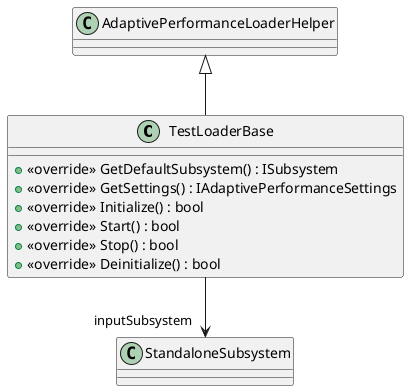 @startuml
class TestLoaderBase {
    + <<override>> GetDefaultSubsystem() : ISubsystem
    + <<override>> GetSettings() : IAdaptivePerformanceSettings
    + <<override>> Initialize() : bool
    + <<override>> Start() : bool
    + <<override>> Stop() : bool
    + <<override>> Deinitialize() : bool
}
AdaptivePerformanceLoaderHelper <|-- TestLoaderBase
TestLoaderBase --> "inputSubsystem" StandaloneSubsystem
@enduml
